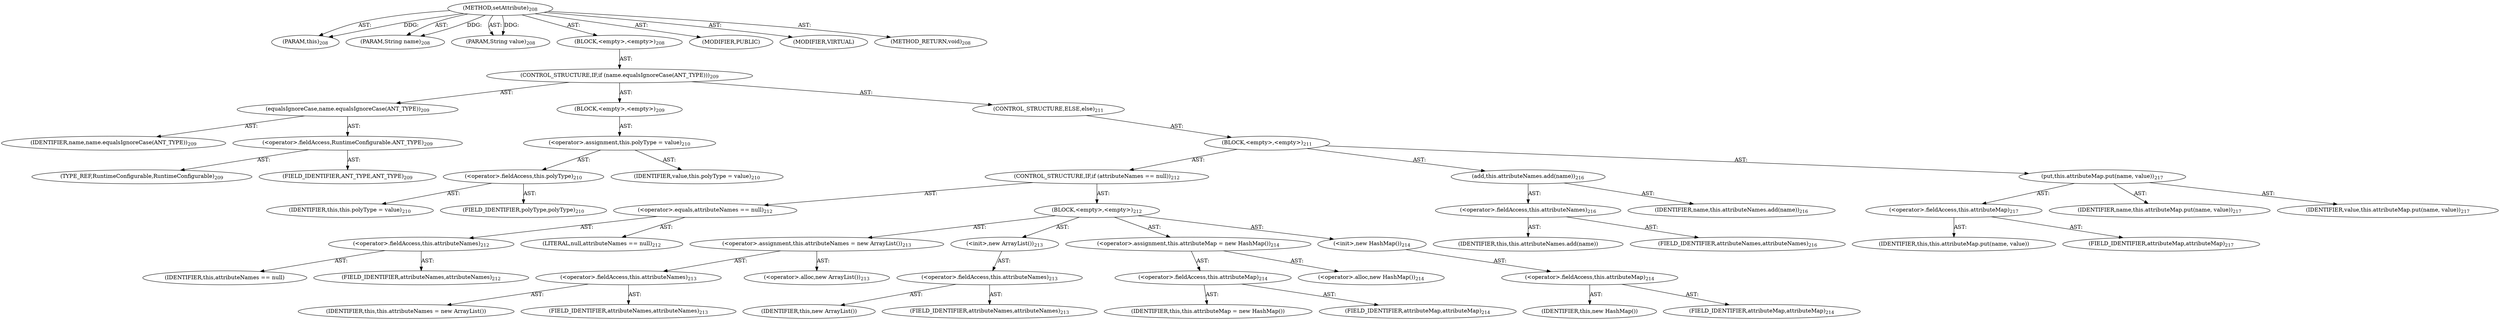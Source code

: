 digraph "setAttribute" {  
"111669149703" [label = <(METHOD,setAttribute)<SUB>208</SUB>> ]
"115964116995" [label = <(PARAM,this)<SUB>208</SUB>> ]
"115964117010" [label = <(PARAM,String name)<SUB>208</SUB>> ]
"115964117011" [label = <(PARAM,String value)<SUB>208</SUB>> ]
"25769803785" [label = <(BLOCK,&lt;empty&gt;,&lt;empty&gt;)<SUB>208</SUB>> ]
"47244640258" [label = <(CONTROL_STRUCTURE,IF,if (name.equalsIgnoreCase(ANT_TYPE)))<SUB>209</SUB>> ]
"30064771118" [label = <(equalsIgnoreCase,name.equalsIgnoreCase(ANT_TYPE))<SUB>209</SUB>> ]
"68719476778" [label = <(IDENTIFIER,name,name.equalsIgnoreCase(ANT_TYPE))<SUB>209</SUB>> ]
"30064771119" [label = <(&lt;operator&gt;.fieldAccess,RuntimeConfigurable.ANT_TYPE)<SUB>209</SUB>> ]
"180388626434" [label = <(TYPE_REF,RuntimeConfigurable,RuntimeConfigurable)<SUB>209</SUB>> ]
"55834574866" [label = <(FIELD_IDENTIFIER,ANT_TYPE,ANT_TYPE)<SUB>209</SUB>> ]
"25769803786" [label = <(BLOCK,&lt;empty&gt;,&lt;empty&gt;)<SUB>209</SUB>> ]
"30064771120" [label = <(&lt;operator&gt;.assignment,this.polyType = value)<SUB>210</SUB>> ]
"30064771121" [label = <(&lt;operator&gt;.fieldAccess,this.polyType)<SUB>210</SUB>> ]
"68719476740" [label = <(IDENTIFIER,this,this.polyType = value)<SUB>210</SUB>> ]
"55834574867" [label = <(FIELD_IDENTIFIER,polyType,polyType)<SUB>210</SUB>> ]
"68719476779" [label = <(IDENTIFIER,value,this.polyType = value)<SUB>210</SUB>> ]
"47244640259" [label = <(CONTROL_STRUCTURE,ELSE,else)<SUB>211</SUB>> ]
"25769803787" [label = <(BLOCK,&lt;empty&gt;,&lt;empty&gt;)<SUB>211</SUB>> ]
"47244640260" [label = <(CONTROL_STRUCTURE,IF,if (attributeNames == null))<SUB>212</SUB>> ]
"30064771122" [label = <(&lt;operator&gt;.equals,attributeNames == null)<SUB>212</SUB>> ]
"30064771123" [label = <(&lt;operator&gt;.fieldAccess,this.attributeNames)<SUB>212</SUB>> ]
"68719476780" [label = <(IDENTIFIER,this,attributeNames == null)> ]
"55834574868" [label = <(FIELD_IDENTIFIER,attributeNames,attributeNames)<SUB>212</SUB>> ]
"90194313227" [label = <(LITERAL,null,attributeNames == null)<SUB>212</SUB>> ]
"25769803788" [label = <(BLOCK,&lt;empty&gt;,&lt;empty&gt;)<SUB>212</SUB>> ]
"30064771124" [label = <(&lt;operator&gt;.assignment,this.attributeNames = new ArrayList())<SUB>213</SUB>> ]
"30064771125" [label = <(&lt;operator&gt;.fieldAccess,this.attributeNames)<SUB>213</SUB>> ]
"68719476781" [label = <(IDENTIFIER,this,this.attributeNames = new ArrayList())> ]
"55834574869" [label = <(FIELD_IDENTIFIER,attributeNames,attributeNames)<SUB>213</SUB>> ]
"30064771126" [label = <(&lt;operator&gt;.alloc,new ArrayList())<SUB>213</SUB>> ]
"30064771127" [label = <(&lt;init&gt;,new ArrayList())<SUB>213</SUB>> ]
"30064771128" [label = <(&lt;operator&gt;.fieldAccess,this.attributeNames)<SUB>213</SUB>> ]
"68719476782" [label = <(IDENTIFIER,this,new ArrayList())> ]
"55834574870" [label = <(FIELD_IDENTIFIER,attributeNames,attributeNames)<SUB>213</SUB>> ]
"30064771129" [label = <(&lt;operator&gt;.assignment,this.attributeMap = new HashMap())<SUB>214</SUB>> ]
"30064771130" [label = <(&lt;operator&gt;.fieldAccess,this.attributeMap)<SUB>214</SUB>> ]
"68719476783" [label = <(IDENTIFIER,this,this.attributeMap = new HashMap())> ]
"55834574871" [label = <(FIELD_IDENTIFIER,attributeMap,attributeMap)<SUB>214</SUB>> ]
"30064771131" [label = <(&lt;operator&gt;.alloc,new HashMap())<SUB>214</SUB>> ]
"30064771132" [label = <(&lt;init&gt;,new HashMap())<SUB>214</SUB>> ]
"30064771133" [label = <(&lt;operator&gt;.fieldAccess,this.attributeMap)<SUB>214</SUB>> ]
"68719476784" [label = <(IDENTIFIER,this,new HashMap())> ]
"55834574872" [label = <(FIELD_IDENTIFIER,attributeMap,attributeMap)<SUB>214</SUB>> ]
"30064771134" [label = <(add,this.attributeNames.add(name))<SUB>216</SUB>> ]
"30064771135" [label = <(&lt;operator&gt;.fieldAccess,this.attributeNames)<SUB>216</SUB>> ]
"68719476785" [label = <(IDENTIFIER,this,this.attributeNames.add(name))> ]
"55834574873" [label = <(FIELD_IDENTIFIER,attributeNames,attributeNames)<SUB>216</SUB>> ]
"68719476786" [label = <(IDENTIFIER,name,this.attributeNames.add(name))<SUB>216</SUB>> ]
"30064771136" [label = <(put,this.attributeMap.put(name, value))<SUB>217</SUB>> ]
"30064771137" [label = <(&lt;operator&gt;.fieldAccess,this.attributeMap)<SUB>217</SUB>> ]
"68719476787" [label = <(IDENTIFIER,this,this.attributeMap.put(name, value))> ]
"55834574874" [label = <(FIELD_IDENTIFIER,attributeMap,attributeMap)<SUB>217</SUB>> ]
"68719476788" [label = <(IDENTIFIER,name,this.attributeMap.put(name, value))<SUB>217</SUB>> ]
"68719476789" [label = <(IDENTIFIER,value,this.attributeMap.put(name, value))<SUB>217</SUB>> ]
"133143986201" [label = <(MODIFIER,PUBLIC)> ]
"133143986202" [label = <(MODIFIER,VIRTUAL)> ]
"128849018887" [label = <(METHOD_RETURN,void)<SUB>208</SUB>> ]
  "111669149703" -> "115964116995"  [ label = "AST: "] 
  "111669149703" -> "115964117010"  [ label = "AST: "] 
  "111669149703" -> "115964117011"  [ label = "AST: "] 
  "111669149703" -> "25769803785"  [ label = "AST: "] 
  "111669149703" -> "133143986201"  [ label = "AST: "] 
  "111669149703" -> "133143986202"  [ label = "AST: "] 
  "111669149703" -> "128849018887"  [ label = "AST: "] 
  "25769803785" -> "47244640258"  [ label = "AST: "] 
  "47244640258" -> "30064771118"  [ label = "AST: "] 
  "47244640258" -> "25769803786"  [ label = "AST: "] 
  "47244640258" -> "47244640259"  [ label = "AST: "] 
  "30064771118" -> "68719476778"  [ label = "AST: "] 
  "30064771118" -> "30064771119"  [ label = "AST: "] 
  "30064771119" -> "180388626434"  [ label = "AST: "] 
  "30064771119" -> "55834574866"  [ label = "AST: "] 
  "25769803786" -> "30064771120"  [ label = "AST: "] 
  "30064771120" -> "30064771121"  [ label = "AST: "] 
  "30064771120" -> "68719476779"  [ label = "AST: "] 
  "30064771121" -> "68719476740"  [ label = "AST: "] 
  "30064771121" -> "55834574867"  [ label = "AST: "] 
  "47244640259" -> "25769803787"  [ label = "AST: "] 
  "25769803787" -> "47244640260"  [ label = "AST: "] 
  "25769803787" -> "30064771134"  [ label = "AST: "] 
  "25769803787" -> "30064771136"  [ label = "AST: "] 
  "47244640260" -> "30064771122"  [ label = "AST: "] 
  "47244640260" -> "25769803788"  [ label = "AST: "] 
  "30064771122" -> "30064771123"  [ label = "AST: "] 
  "30064771122" -> "90194313227"  [ label = "AST: "] 
  "30064771123" -> "68719476780"  [ label = "AST: "] 
  "30064771123" -> "55834574868"  [ label = "AST: "] 
  "25769803788" -> "30064771124"  [ label = "AST: "] 
  "25769803788" -> "30064771127"  [ label = "AST: "] 
  "25769803788" -> "30064771129"  [ label = "AST: "] 
  "25769803788" -> "30064771132"  [ label = "AST: "] 
  "30064771124" -> "30064771125"  [ label = "AST: "] 
  "30064771124" -> "30064771126"  [ label = "AST: "] 
  "30064771125" -> "68719476781"  [ label = "AST: "] 
  "30064771125" -> "55834574869"  [ label = "AST: "] 
  "30064771127" -> "30064771128"  [ label = "AST: "] 
  "30064771128" -> "68719476782"  [ label = "AST: "] 
  "30064771128" -> "55834574870"  [ label = "AST: "] 
  "30064771129" -> "30064771130"  [ label = "AST: "] 
  "30064771129" -> "30064771131"  [ label = "AST: "] 
  "30064771130" -> "68719476783"  [ label = "AST: "] 
  "30064771130" -> "55834574871"  [ label = "AST: "] 
  "30064771132" -> "30064771133"  [ label = "AST: "] 
  "30064771133" -> "68719476784"  [ label = "AST: "] 
  "30064771133" -> "55834574872"  [ label = "AST: "] 
  "30064771134" -> "30064771135"  [ label = "AST: "] 
  "30064771134" -> "68719476786"  [ label = "AST: "] 
  "30064771135" -> "68719476785"  [ label = "AST: "] 
  "30064771135" -> "55834574873"  [ label = "AST: "] 
  "30064771136" -> "30064771137"  [ label = "AST: "] 
  "30064771136" -> "68719476788"  [ label = "AST: "] 
  "30064771136" -> "68719476789"  [ label = "AST: "] 
  "30064771137" -> "68719476787"  [ label = "AST: "] 
  "30064771137" -> "55834574874"  [ label = "AST: "] 
  "111669149703" -> "115964116995"  [ label = "DDG: "] 
  "111669149703" -> "115964117010"  [ label = "DDG: "] 
  "111669149703" -> "115964117011"  [ label = "DDG: "] 
}
